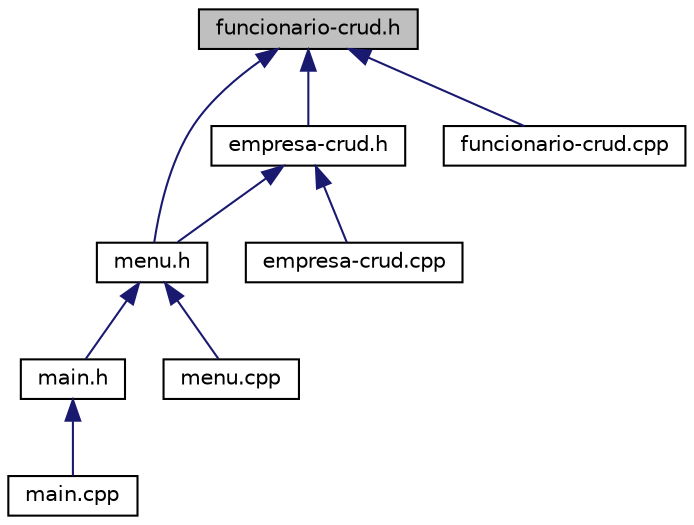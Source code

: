 digraph "funcionario-crud.h"
{
  edge [fontname="Helvetica",fontsize="10",labelfontname="Helvetica",labelfontsize="10"];
  node [fontname="Helvetica",fontsize="10",shape=record];
  Node16 [label="funcionario-crud.h",height=0.2,width=0.4,color="black", fillcolor="grey75", style="filled", fontcolor="black"];
  Node16 -> Node17 [dir="back",color="midnightblue",fontsize="10",style="solid",fontname="Helvetica"];
  Node17 [label="empresa-crud.h",height=0.2,width=0.4,color="black", fillcolor="white", style="filled",URL="$empresa-crud_8h.html",tooltip="Funcionalidades referentes a empresa. "];
  Node17 -> Node18 [dir="back",color="midnightblue",fontsize="10",style="solid",fontname="Helvetica"];
  Node18 [label="menu.h",height=0.2,width=0.4,color="black", fillcolor="white", style="filled",URL="$menu_8h.html",tooltip="Menu do sistema. "];
  Node18 -> Node19 [dir="back",color="midnightblue",fontsize="10",style="solid",fontname="Helvetica"];
  Node19 [label="main.h",height=0.2,width=0.4,color="black", fillcolor="white", style="filled",URL="$main_8h.html",tooltip="Arquivo de inicialização. "];
  Node19 -> Node20 [dir="back",color="midnightblue",fontsize="10",style="solid",fontname="Helvetica"];
  Node20 [label="main.cpp",height=0.2,width=0.4,color="black", fillcolor="white", style="filled",URL="$main_8cpp.html",tooltip="Arquivo de inicialização. "];
  Node18 -> Node21 [dir="back",color="midnightblue",fontsize="10",style="solid",fontname="Helvetica"];
  Node21 [label="menu.cpp",height=0.2,width=0.4,color="black", fillcolor="white", style="filled",URL="$menu_8cpp.html",tooltip="Implementação do menu do sistema. "];
  Node17 -> Node22 [dir="back",color="midnightblue",fontsize="10",style="solid",fontname="Helvetica"];
  Node22 [label="empresa-crud.cpp",height=0.2,width=0.4,color="black", fillcolor="white", style="filled",URL="$empresa-crud_8cpp.html"];
  Node16 -> Node18 [dir="back",color="midnightblue",fontsize="10",style="solid",fontname="Helvetica"];
  Node16 -> Node23 [dir="back",color="midnightblue",fontsize="10",style="solid",fontname="Helvetica"];
  Node23 [label="funcionario-crud.cpp",height=0.2,width=0.4,color="black", fillcolor="white", style="filled",URL="$funcionario-crud_8cpp.html"];
}
